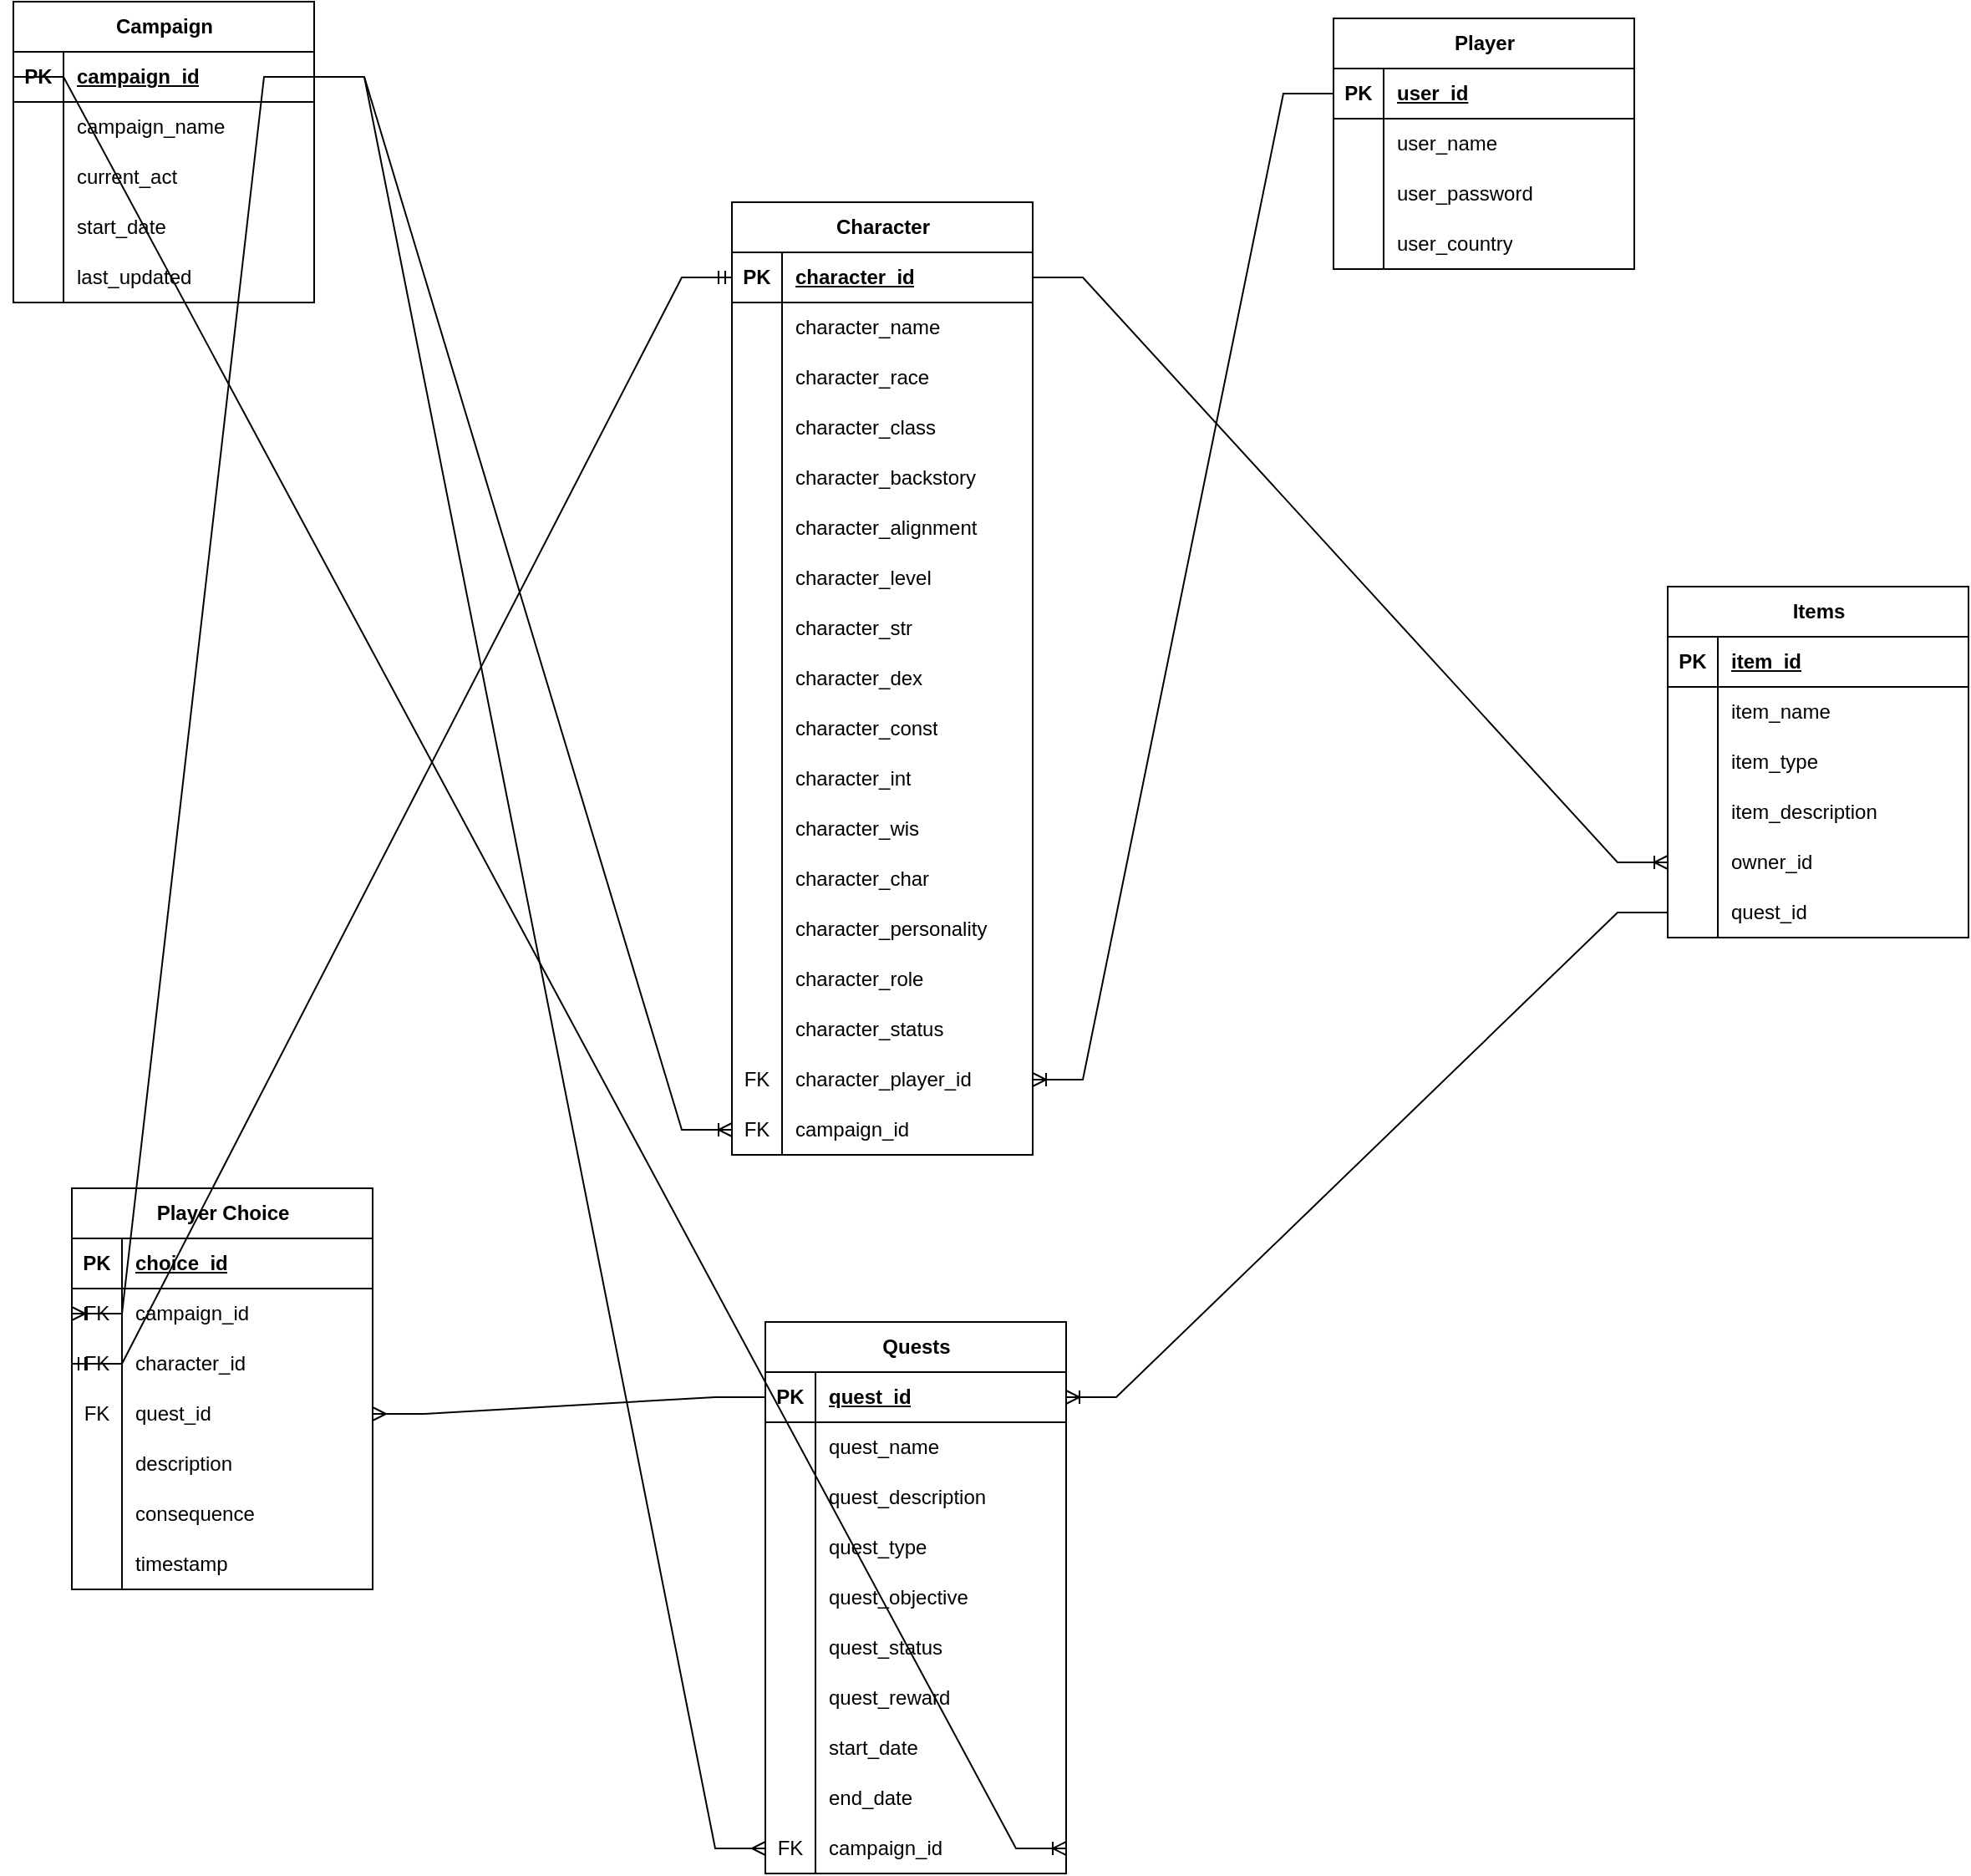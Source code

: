 <mxfile version="25.0.3">
  <diagram id="R2lEEEUBdFMjLlhIrx00" name="Page-1">
    <mxGraphModel dx="2128" dy="1257" grid="1" gridSize="10" guides="1" tooltips="1" connect="1" arrows="1" fold="1" page="1" pageScale="1" pageWidth="850" pageHeight="1100" math="0" shadow="0" extFonts="Permanent Marker^https://fonts.googleapis.com/css?family=Permanent+Marker">
      <root>
        <mxCell id="0" />
        <mxCell id="1" parent="0" />
        <mxCell id="O4gAYJmc4FbKfyHPBQIr-1" value="Campaign" style="shape=table;startSize=30;container=1;collapsible=1;childLayout=tableLayout;fixedRows=1;rowLines=0;fontStyle=1;align=center;resizeLast=1;html=1;" parent="1" vertex="1">
          <mxGeometry x="210" y="140" width="180" height="180" as="geometry" />
        </mxCell>
        <mxCell id="O4gAYJmc4FbKfyHPBQIr-2" value="" style="shape=tableRow;horizontal=0;startSize=0;swimlaneHead=0;swimlaneBody=0;fillColor=none;collapsible=0;dropTarget=0;points=[[0,0.5],[1,0.5]];portConstraint=eastwest;top=0;left=0;right=0;bottom=1;" parent="O4gAYJmc4FbKfyHPBQIr-1" vertex="1">
          <mxGeometry y="30" width="180" height="30" as="geometry" />
        </mxCell>
        <mxCell id="O4gAYJmc4FbKfyHPBQIr-3" value="PK" style="shape=partialRectangle;connectable=0;fillColor=none;top=0;left=0;bottom=0;right=0;fontStyle=1;overflow=hidden;whiteSpace=wrap;html=1;" parent="O4gAYJmc4FbKfyHPBQIr-2" vertex="1">
          <mxGeometry width="30" height="30" as="geometry">
            <mxRectangle width="30" height="30" as="alternateBounds" />
          </mxGeometry>
        </mxCell>
        <mxCell id="O4gAYJmc4FbKfyHPBQIr-4" value="campaign_id" style="shape=partialRectangle;connectable=0;fillColor=none;top=0;left=0;bottom=0;right=0;align=left;spacingLeft=6;fontStyle=5;overflow=hidden;whiteSpace=wrap;html=1;" parent="O4gAYJmc4FbKfyHPBQIr-2" vertex="1">
          <mxGeometry x="30" width="150" height="30" as="geometry">
            <mxRectangle width="150" height="30" as="alternateBounds" />
          </mxGeometry>
        </mxCell>
        <mxCell id="O4gAYJmc4FbKfyHPBQIr-5" value="" style="shape=tableRow;horizontal=0;startSize=0;swimlaneHead=0;swimlaneBody=0;fillColor=none;collapsible=0;dropTarget=0;points=[[0,0.5],[1,0.5]];portConstraint=eastwest;top=0;left=0;right=0;bottom=0;" parent="O4gAYJmc4FbKfyHPBQIr-1" vertex="1">
          <mxGeometry y="60" width="180" height="30" as="geometry" />
        </mxCell>
        <mxCell id="O4gAYJmc4FbKfyHPBQIr-6" value="" style="shape=partialRectangle;connectable=0;fillColor=none;top=0;left=0;bottom=0;right=0;editable=1;overflow=hidden;whiteSpace=wrap;html=1;" parent="O4gAYJmc4FbKfyHPBQIr-5" vertex="1">
          <mxGeometry width="30" height="30" as="geometry">
            <mxRectangle width="30" height="30" as="alternateBounds" />
          </mxGeometry>
        </mxCell>
        <mxCell id="O4gAYJmc4FbKfyHPBQIr-7" value="campaign_name" style="shape=partialRectangle;connectable=0;fillColor=none;top=0;left=0;bottom=0;right=0;align=left;spacingLeft=6;overflow=hidden;whiteSpace=wrap;html=1;" parent="O4gAYJmc4FbKfyHPBQIr-5" vertex="1">
          <mxGeometry x="30" width="150" height="30" as="geometry">
            <mxRectangle width="150" height="30" as="alternateBounds" />
          </mxGeometry>
        </mxCell>
        <mxCell id="O4gAYJmc4FbKfyHPBQIr-8" value="" style="shape=tableRow;horizontal=0;startSize=0;swimlaneHead=0;swimlaneBody=0;fillColor=none;collapsible=0;dropTarget=0;points=[[0,0.5],[1,0.5]];portConstraint=eastwest;top=0;left=0;right=0;bottom=0;" parent="O4gAYJmc4FbKfyHPBQIr-1" vertex="1">
          <mxGeometry y="90" width="180" height="30" as="geometry" />
        </mxCell>
        <mxCell id="O4gAYJmc4FbKfyHPBQIr-9" value="" style="shape=partialRectangle;connectable=0;fillColor=none;top=0;left=0;bottom=0;right=0;editable=1;overflow=hidden;whiteSpace=wrap;html=1;" parent="O4gAYJmc4FbKfyHPBQIr-8" vertex="1">
          <mxGeometry width="30" height="30" as="geometry">
            <mxRectangle width="30" height="30" as="alternateBounds" />
          </mxGeometry>
        </mxCell>
        <mxCell id="O4gAYJmc4FbKfyHPBQIr-10" value="current_act" style="shape=partialRectangle;connectable=0;fillColor=none;top=0;left=0;bottom=0;right=0;align=left;spacingLeft=6;overflow=hidden;whiteSpace=wrap;html=1;" parent="O4gAYJmc4FbKfyHPBQIr-8" vertex="1">
          <mxGeometry x="30" width="150" height="30" as="geometry">
            <mxRectangle width="150" height="30" as="alternateBounds" />
          </mxGeometry>
        </mxCell>
        <mxCell id="O4gAYJmc4FbKfyHPBQIr-11" value="" style="shape=tableRow;horizontal=0;startSize=0;swimlaneHead=0;swimlaneBody=0;fillColor=none;collapsible=0;dropTarget=0;points=[[0,0.5],[1,0.5]];portConstraint=eastwest;top=0;left=0;right=0;bottom=0;" parent="O4gAYJmc4FbKfyHPBQIr-1" vertex="1">
          <mxGeometry y="120" width="180" height="30" as="geometry" />
        </mxCell>
        <mxCell id="O4gAYJmc4FbKfyHPBQIr-12" value="" style="shape=partialRectangle;connectable=0;fillColor=none;top=0;left=0;bottom=0;right=0;editable=1;overflow=hidden;whiteSpace=wrap;html=1;" parent="O4gAYJmc4FbKfyHPBQIr-11" vertex="1">
          <mxGeometry width="30" height="30" as="geometry">
            <mxRectangle width="30" height="30" as="alternateBounds" />
          </mxGeometry>
        </mxCell>
        <mxCell id="O4gAYJmc4FbKfyHPBQIr-13" value="start_date" style="shape=partialRectangle;connectable=0;fillColor=none;top=0;left=0;bottom=0;right=0;align=left;spacingLeft=6;overflow=hidden;whiteSpace=wrap;html=1;" parent="O4gAYJmc4FbKfyHPBQIr-11" vertex="1">
          <mxGeometry x="30" width="150" height="30" as="geometry">
            <mxRectangle width="150" height="30" as="alternateBounds" />
          </mxGeometry>
        </mxCell>
        <mxCell id="O4gAYJmc4FbKfyHPBQIr-14" style="shape=tableRow;horizontal=0;startSize=0;swimlaneHead=0;swimlaneBody=0;fillColor=none;collapsible=0;dropTarget=0;points=[[0,0.5],[1,0.5]];portConstraint=eastwest;top=0;left=0;right=0;bottom=0;" parent="O4gAYJmc4FbKfyHPBQIr-1" vertex="1">
          <mxGeometry y="150" width="180" height="30" as="geometry" />
        </mxCell>
        <mxCell id="O4gAYJmc4FbKfyHPBQIr-15" style="shape=partialRectangle;connectable=0;fillColor=none;top=0;left=0;bottom=0;right=0;editable=1;overflow=hidden;whiteSpace=wrap;html=1;" parent="O4gAYJmc4FbKfyHPBQIr-14" vertex="1">
          <mxGeometry width="30" height="30" as="geometry">
            <mxRectangle width="30" height="30" as="alternateBounds" />
          </mxGeometry>
        </mxCell>
        <mxCell id="O4gAYJmc4FbKfyHPBQIr-16" value="last_updated" style="shape=partialRectangle;connectable=0;fillColor=none;top=0;left=0;bottom=0;right=0;align=left;spacingLeft=6;overflow=hidden;whiteSpace=wrap;html=1;" parent="O4gAYJmc4FbKfyHPBQIr-14" vertex="1">
          <mxGeometry x="30" width="150" height="30" as="geometry">
            <mxRectangle width="150" height="30" as="alternateBounds" />
          </mxGeometry>
        </mxCell>
        <mxCell id="O4gAYJmc4FbKfyHPBQIr-17" value="Quests" style="shape=table;startSize=30;container=1;collapsible=1;childLayout=tableLayout;fixedRows=1;rowLines=0;fontStyle=1;align=center;resizeLast=1;html=1;" parent="1" vertex="1">
          <mxGeometry x="660" y="930" width="180" height="330" as="geometry" />
        </mxCell>
        <mxCell id="O4gAYJmc4FbKfyHPBQIr-18" value="" style="shape=tableRow;horizontal=0;startSize=0;swimlaneHead=0;swimlaneBody=0;fillColor=none;collapsible=0;dropTarget=0;points=[[0,0.5],[1,0.5]];portConstraint=eastwest;top=0;left=0;right=0;bottom=1;" parent="O4gAYJmc4FbKfyHPBQIr-17" vertex="1">
          <mxGeometry y="30" width="180" height="30" as="geometry" />
        </mxCell>
        <mxCell id="O4gAYJmc4FbKfyHPBQIr-19" value="PK" style="shape=partialRectangle;connectable=0;fillColor=none;top=0;left=0;bottom=0;right=0;fontStyle=1;overflow=hidden;whiteSpace=wrap;html=1;" parent="O4gAYJmc4FbKfyHPBQIr-18" vertex="1">
          <mxGeometry width="30" height="30" as="geometry">
            <mxRectangle width="30" height="30" as="alternateBounds" />
          </mxGeometry>
        </mxCell>
        <mxCell id="O4gAYJmc4FbKfyHPBQIr-20" value="quest_id" style="shape=partialRectangle;connectable=0;fillColor=none;top=0;left=0;bottom=0;right=0;align=left;spacingLeft=6;fontStyle=5;overflow=hidden;whiteSpace=wrap;html=1;" parent="O4gAYJmc4FbKfyHPBQIr-18" vertex="1">
          <mxGeometry x="30" width="150" height="30" as="geometry">
            <mxRectangle width="150" height="30" as="alternateBounds" />
          </mxGeometry>
        </mxCell>
        <mxCell id="O4gAYJmc4FbKfyHPBQIr-21" value="" style="shape=tableRow;horizontal=0;startSize=0;swimlaneHead=0;swimlaneBody=0;fillColor=none;collapsible=0;dropTarget=0;points=[[0,0.5],[1,0.5]];portConstraint=eastwest;top=0;left=0;right=0;bottom=0;" parent="O4gAYJmc4FbKfyHPBQIr-17" vertex="1">
          <mxGeometry y="60" width="180" height="30" as="geometry" />
        </mxCell>
        <mxCell id="O4gAYJmc4FbKfyHPBQIr-22" value="" style="shape=partialRectangle;connectable=0;fillColor=none;top=0;left=0;bottom=0;right=0;editable=1;overflow=hidden;whiteSpace=wrap;html=1;" parent="O4gAYJmc4FbKfyHPBQIr-21" vertex="1">
          <mxGeometry width="30" height="30" as="geometry">
            <mxRectangle width="30" height="30" as="alternateBounds" />
          </mxGeometry>
        </mxCell>
        <mxCell id="O4gAYJmc4FbKfyHPBQIr-23" value="quest_name" style="shape=partialRectangle;connectable=0;fillColor=none;top=0;left=0;bottom=0;right=0;align=left;spacingLeft=6;overflow=hidden;whiteSpace=wrap;html=1;" parent="O4gAYJmc4FbKfyHPBQIr-21" vertex="1">
          <mxGeometry x="30" width="150" height="30" as="geometry">
            <mxRectangle width="150" height="30" as="alternateBounds" />
          </mxGeometry>
        </mxCell>
        <mxCell id="O4gAYJmc4FbKfyHPBQIr-24" value="" style="shape=tableRow;horizontal=0;startSize=0;swimlaneHead=0;swimlaneBody=0;fillColor=none;collapsible=0;dropTarget=0;points=[[0,0.5],[1,0.5]];portConstraint=eastwest;top=0;left=0;right=0;bottom=0;" parent="O4gAYJmc4FbKfyHPBQIr-17" vertex="1">
          <mxGeometry y="90" width="180" height="30" as="geometry" />
        </mxCell>
        <mxCell id="O4gAYJmc4FbKfyHPBQIr-25" value="" style="shape=partialRectangle;connectable=0;fillColor=none;top=0;left=0;bottom=0;right=0;editable=1;overflow=hidden;whiteSpace=wrap;html=1;" parent="O4gAYJmc4FbKfyHPBQIr-24" vertex="1">
          <mxGeometry width="30" height="30" as="geometry">
            <mxRectangle width="30" height="30" as="alternateBounds" />
          </mxGeometry>
        </mxCell>
        <mxCell id="O4gAYJmc4FbKfyHPBQIr-26" value="quest_description" style="shape=partialRectangle;connectable=0;fillColor=none;top=0;left=0;bottom=0;right=0;align=left;spacingLeft=6;overflow=hidden;whiteSpace=wrap;html=1;" parent="O4gAYJmc4FbKfyHPBQIr-24" vertex="1">
          <mxGeometry x="30" width="150" height="30" as="geometry">
            <mxRectangle width="150" height="30" as="alternateBounds" />
          </mxGeometry>
        </mxCell>
        <mxCell id="O4gAYJmc4FbKfyHPBQIr-27" value="" style="shape=tableRow;horizontal=0;startSize=0;swimlaneHead=0;swimlaneBody=0;fillColor=none;collapsible=0;dropTarget=0;points=[[0,0.5],[1,0.5]];portConstraint=eastwest;top=0;left=0;right=0;bottom=0;" parent="O4gAYJmc4FbKfyHPBQIr-17" vertex="1">
          <mxGeometry y="120" width="180" height="30" as="geometry" />
        </mxCell>
        <mxCell id="O4gAYJmc4FbKfyHPBQIr-28" value="" style="shape=partialRectangle;connectable=0;fillColor=none;top=0;left=0;bottom=0;right=0;editable=1;overflow=hidden;whiteSpace=wrap;html=1;" parent="O4gAYJmc4FbKfyHPBQIr-27" vertex="1">
          <mxGeometry width="30" height="30" as="geometry">
            <mxRectangle width="30" height="30" as="alternateBounds" />
          </mxGeometry>
        </mxCell>
        <mxCell id="O4gAYJmc4FbKfyHPBQIr-29" value="quest_type" style="shape=partialRectangle;connectable=0;fillColor=none;top=0;left=0;bottom=0;right=0;align=left;spacingLeft=6;overflow=hidden;whiteSpace=wrap;html=1;" parent="O4gAYJmc4FbKfyHPBQIr-27" vertex="1">
          <mxGeometry x="30" width="150" height="30" as="geometry">
            <mxRectangle width="150" height="30" as="alternateBounds" />
          </mxGeometry>
        </mxCell>
        <mxCell id="O4gAYJmc4FbKfyHPBQIr-30" style="shape=tableRow;horizontal=0;startSize=0;swimlaneHead=0;swimlaneBody=0;fillColor=none;collapsible=0;dropTarget=0;points=[[0,0.5],[1,0.5]];portConstraint=eastwest;top=0;left=0;right=0;bottom=0;" parent="O4gAYJmc4FbKfyHPBQIr-17" vertex="1">
          <mxGeometry y="150" width="180" height="30" as="geometry" />
        </mxCell>
        <mxCell id="O4gAYJmc4FbKfyHPBQIr-31" style="shape=partialRectangle;connectable=0;fillColor=none;top=0;left=0;bottom=0;right=0;editable=1;overflow=hidden;whiteSpace=wrap;html=1;" parent="O4gAYJmc4FbKfyHPBQIr-30" vertex="1">
          <mxGeometry width="30" height="30" as="geometry">
            <mxRectangle width="30" height="30" as="alternateBounds" />
          </mxGeometry>
        </mxCell>
        <mxCell id="O4gAYJmc4FbKfyHPBQIr-32" value="quest_objective" style="shape=partialRectangle;connectable=0;fillColor=none;top=0;left=0;bottom=0;right=0;align=left;spacingLeft=6;overflow=hidden;whiteSpace=wrap;html=1;" parent="O4gAYJmc4FbKfyHPBQIr-30" vertex="1">
          <mxGeometry x="30" width="150" height="30" as="geometry">
            <mxRectangle width="150" height="30" as="alternateBounds" />
          </mxGeometry>
        </mxCell>
        <mxCell id="O4gAYJmc4FbKfyHPBQIr-33" style="shape=tableRow;horizontal=0;startSize=0;swimlaneHead=0;swimlaneBody=0;fillColor=none;collapsible=0;dropTarget=0;points=[[0,0.5],[1,0.5]];portConstraint=eastwest;top=0;left=0;right=0;bottom=0;" parent="O4gAYJmc4FbKfyHPBQIr-17" vertex="1">
          <mxGeometry y="180" width="180" height="30" as="geometry" />
        </mxCell>
        <mxCell id="O4gAYJmc4FbKfyHPBQIr-34" style="shape=partialRectangle;connectable=0;fillColor=none;top=0;left=0;bottom=0;right=0;editable=1;overflow=hidden;whiteSpace=wrap;html=1;" parent="O4gAYJmc4FbKfyHPBQIr-33" vertex="1">
          <mxGeometry width="30" height="30" as="geometry">
            <mxRectangle width="30" height="30" as="alternateBounds" />
          </mxGeometry>
        </mxCell>
        <mxCell id="O4gAYJmc4FbKfyHPBQIr-35" value="quest_status" style="shape=partialRectangle;connectable=0;fillColor=none;top=0;left=0;bottom=0;right=0;align=left;spacingLeft=6;overflow=hidden;whiteSpace=wrap;html=1;" parent="O4gAYJmc4FbKfyHPBQIr-33" vertex="1">
          <mxGeometry x="30" width="150" height="30" as="geometry">
            <mxRectangle width="150" height="30" as="alternateBounds" />
          </mxGeometry>
        </mxCell>
        <mxCell id="O4gAYJmc4FbKfyHPBQIr-36" style="shape=tableRow;horizontal=0;startSize=0;swimlaneHead=0;swimlaneBody=0;fillColor=none;collapsible=0;dropTarget=0;points=[[0,0.5],[1,0.5]];portConstraint=eastwest;top=0;left=0;right=0;bottom=0;" parent="O4gAYJmc4FbKfyHPBQIr-17" vertex="1">
          <mxGeometry y="210" width="180" height="30" as="geometry" />
        </mxCell>
        <mxCell id="O4gAYJmc4FbKfyHPBQIr-37" style="shape=partialRectangle;connectable=0;fillColor=none;top=0;left=0;bottom=0;right=0;editable=1;overflow=hidden;whiteSpace=wrap;html=1;" parent="O4gAYJmc4FbKfyHPBQIr-36" vertex="1">
          <mxGeometry width="30" height="30" as="geometry">
            <mxRectangle width="30" height="30" as="alternateBounds" />
          </mxGeometry>
        </mxCell>
        <mxCell id="O4gAYJmc4FbKfyHPBQIr-38" value="quest_reward" style="shape=partialRectangle;connectable=0;fillColor=none;top=0;left=0;bottom=0;right=0;align=left;spacingLeft=6;overflow=hidden;whiteSpace=wrap;html=1;" parent="O4gAYJmc4FbKfyHPBQIr-36" vertex="1">
          <mxGeometry x="30" width="150" height="30" as="geometry">
            <mxRectangle width="150" height="30" as="alternateBounds" />
          </mxGeometry>
        </mxCell>
        <mxCell id="O4gAYJmc4FbKfyHPBQIr-39" style="shape=tableRow;horizontal=0;startSize=0;swimlaneHead=0;swimlaneBody=0;fillColor=none;collapsible=0;dropTarget=0;points=[[0,0.5],[1,0.5]];portConstraint=eastwest;top=0;left=0;right=0;bottom=0;" parent="O4gAYJmc4FbKfyHPBQIr-17" vertex="1">
          <mxGeometry y="240" width="180" height="30" as="geometry" />
        </mxCell>
        <mxCell id="O4gAYJmc4FbKfyHPBQIr-40" style="shape=partialRectangle;connectable=0;fillColor=none;top=0;left=0;bottom=0;right=0;editable=1;overflow=hidden;whiteSpace=wrap;html=1;" parent="O4gAYJmc4FbKfyHPBQIr-39" vertex="1">
          <mxGeometry width="30" height="30" as="geometry">
            <mxRectangle width="30" height="30" as="alternateBounds" />
          </mxGeometry>
        </mxCell>
        <mxCell id="O4gAYJmc4FbKfyHPBQIr-41" value="start_date" style="shape=partialRectangle;connectable=0;fillColor=none;top=0;left=0;bottom=0;right=0;align=left;spacingLeft=6;overflow=hidden;whiteSpace=wrap;html=1;" parent="O4gAYJmc4FbKfyHPBQIr-39" vertex="1">
          <mxGeometry x="30" width="150" height="30" as="geometry">
            <mxRectangle width="150" height="30" as="alternateBounds" />
          </mxGeometry>
        </mxCell>
        <mxCell id="O4gAYJmc4FbKfyHPBQIr-42" style="shape=tableRow;horizontal=0;startSize=0;swimlaneHead=0;swimlaneBody=0;fillColor=none;collapsible=0;dropTarget=0;points=[[0,0.5],[1,0.5]];portConstraint=eastwest;top=0;left=0;right=0;bottom=0;" parent="O4gAYJmc4FbKfyHPBQIr-17" vertex="1">
          <mxGeometry y="270" width="180" height="30" as="geometry" />
        </mxCell>
        <mxCell id="O4gAYJmc4FbKfyHPBQIr-43" style="shape=partialRectangle;connectable=0;fillColor=none;top=0;left=0;bottom=0;right=0;editable=1;overflow=hidden;whiteSpace=wrap;html=1;" parent="O4gAYJmc4FbKfyHPBQIr-42" vertex="1">
          <mxGeometry width="30" height="30" as="geometry">
            <mxRectangle width="30" height="30" as="alternateBounds" />
          </mxGeometry>
        </mxCell>
        <mxCell id="O4gAYJmc4FbKfyHPBQIr-44" value="end_date" style="shape=partialRectangle;connectable=0;fillColor=none;top=0;left=0;bottom=0;right=0;align=left;spacingLeft=6;overflow=hidden;whiteSpace=wrap;html=1;" parent="O4gAYJmc4FbKfyHPBQIr-42" vertex="1">
          <mxGeometry x="30" width="150" height="30" as="geometry">
            <mxRectangle width="150" height="30" as="alternateBounds" />
          </mxGeometry>
        </mxCell>
        <mxCell id="O4gAYJmc4FbKfyHPBQIr-45" style="shape=tableRow;horizontal=0;startSize=0;swimlaneHead=0;swimlaneBody=0;fillColor=none;collapsible=0;dropTarget=0;points=[[0,0.5],[1,0.5]];portConstraint=eastwest;top=0;left=0;right=0;bottom=0;" parent="O4gAYJmc4FbKfyHPBQIr-17" vertex="1">
          <mxGeometry y="300" width="180" height="30" as="geometry" />
        </mxCell>
        <mxCell id="O4gAYJmc4FbKfyHPBQIr-46" value="FK" style="shape=partialRectangle;connectable=0;fillColor=none;top=0;left=0;bottom=0;right=0;editable=1;overflow=hidden;whiteSpace=wrap;html=1;" parent="O4gAYJmc4FbKfyHPBQIr-45" vertex="1">
          <mxGeometry width="30" height="30" as="geometry">
            <mxRectangle width="30" height="30" as="alternateBounds" />
          </mxGeometry>
        </mxCell>
        <mxCell id="O4gAYJmc4FbKfyHPBQIr-47" value="campaign_id" style="shape=partialRectangle;connectable=0;fillColor=none;top=0;left=0;bottom=0;right=0;align=left;spacingLeft=6;overflow=hidden;whiteSpace=wrap;html=1;" parent="O4gAYJmc4FbKfyHPBQIr-45" vertex="1">
          <mxGeometry x="30" width="150" height="30" as="geometry">
            <mxRectangle width="150" height="30" as="alternateBounds" />
          </mxGeometry>
        </mxCell>
        <mxCell id="O4gAYJmc4FbKfyHPBQIr-48" value="Character" style="shape=table;startSize=30;container=1;collapsible=1;childLayout=tableLayout;fixedRows=1;rowLines=0;fontStyle=1;align=center;resizeLast=1;html=1;" parent="1" vertex="1">
          <mxGeometry x="640" y="260" width="180" height="570" as="geometry" />
        </mxCell>
        <mxCell id="O4gAYJmc4FbKfyHPBQIr-49" value="" style="shape=tableRow;horizontal=0;startSize=0;swimlaneHead=0;swimlaneBody=0;fillColor=none;collapsible=0;dropTarget=0;points=[[0,0.5],[1,0.5]];portConstraint=eastwest;top=0;left=0;right=0;bottom=1;" parent="O4gAYJmc4FbKfyHPBQIr-48" vertex="1">
          <mxGeometry y="30" width="180" height="30" as="geometry" />
        </mxCell>
        <mxCell id="O4gAYJmc4FbKfyHPBQIr-50" value="PK" style="shape=partialRectangle;connectable=0;fillColor=none;top=0;left=0;bottom=0;right=0;fontStyle=1;overflow=hidden;whiteSpace=wrap;html=1;" parent="O4gAYJmc4FbKfyHPBQIr-49" vertex="1">
          <mxGeometry width="30" height="30" as="geometry">
            <mxRectangle width="30" height="30" as="alternateBounds" />
          </mxGeometry>
        </mxCell>
        <mxCell id="O4gAYJmc4FbKfyHPBQIr-51" value="character_id" style="shape=partialRectangle;connectable=0;fillColor=none;top=0;left=0;bottom=0;right=0;align=left;spacingLeft=6;fontStyle=5;overflow=hidden;whiteSpace=wrap;html=1;" parent="O4gAYJmc4FbKfyHPBQIr-49" vertex="1">
          <mxGeometry x="30" width="150" height="30" as="geometry">
            <mxRectangle width="150" height="30" as="alternateBounds" />
          </mxGeometry>
        </mxCell>
        <mxCell id="O4gAYJmc4FbKfyHPBQIr-52" value="" style="shape=tableRow;horizontal=0;startSize=0;swimlaneHead=0;swimlaneBody=0;fillColor=none;collapsible=0;dropTarget=0;points=[[0,0.5],[1,0.5]];portConstraint=eastwest;top=0;left=0;right=0;bottom=0;" parent="O4gAYJmc4FbKfyHPBQIr-48" vertex="1">
          <mxGeometry y="60" width="180" height="30" as="geometry" />
        </mxCell>
        <mxCell id="O4gAYJmc4FbKfyHPBQIr-53" value="" style="shape=partialRectangle;connectable=0;fillColor=none;top=0;left=0;bottom=0;right=0;editable=1;overflow=hidden;whiteSpace=wrap;html=1;" parent="O4gAYJmc4FbKfyHPBQIr-52" vertex="1">
          <mxGeometry width="30" height="30" as="geometry">
            <mxRectangle width="30" height="30" as="alternateBounds" />
          </mxGeometry>
        </mxCell>
        <mxCell id="O4gAYJmc4FbKfyHPBQIr-54" value="character_name" style="shape=partialRectangle;connectable=0;fillColor=none;top=0;left=0;bottom=0;right=0;align=left;spacingLeft=6;overflow=hidden;whiteSpace=wrap;html=1;" parent="O4gAYJmc4FbKfyHPBQIr-52" vertex="1">
          <mxGeometry x="30" width="150" height="30" as="geometry">
            <mxRectangle width="150" height="30" as="alternateBounds" />
          </mxGeometry>
        </mxCell>
        <mxCell id="O4gAYJmc4FbKfyHPBQIr-55" value="" style="shape=tableRow;horizontal=0;startSize=0;swimlaneHead=0;swimlaneBody=0;fillColor=none;collapsible=0;dropTarget=0;points=[[0,0.5],[1,0.5]];portConstraint=eastwest;top=0;left=0;right=0;bottom=0;" parent="O4gAYJmc4FbKfyHPBQIr-48" vertex="1">
          <mxGeometry y="90" width="180" height="30" as="geometry" />
        </mxCell>
        <mxCell id="O4gAYJmc4FbKfyHPBQIr-56" value="" style="shape=partialRectangle;connectable=0;fillColor=none;top=0;left=0;bottom=0;right=0;editable=1;overflow=hidden;whiteSpace=wrap;html=1;" parent="O4gAYJmc4FbKfyHPBQIr-55" vertex="1">
          <mxGeometry width="30" height="30" as="geometry">
            <mxRectangle width="30" height="30" as="alternateBounds" />
          </mxGeometry>
        </mxCell>
        <mxCell id="O4gAYJmc4FbKfyHPBQIr-57" value="character_race" style="shape=partialRectangle;connectable=0;fillColor=none;top=0;left=0;bottom=0;right=0;align=left;spacingLeft=6;overflow=hidden;whiteSpace=wrap;html=1;" parent="O4gAYJmc4FbKfyHPBQIr-55" vertex="1">
          <mxGeometry x="30" width="150" height="30" as="geometry">
            <mxRectangle width="150" height="30" as="alternateBounds" />
          </mxGeometry>
        </mxCell>
        <mxCell id="O4gAYJmc4FbKfyHPBQIr-58" value="" style="shape=tableRow;horizontal=0;startSize=0;swimlaneHead=0;swimlaneBody=0;fillColor=none;collapsible=0;dropTarget=0;points=[[0,0.5],[1,0.5]];portConstraint=eastwest;top=0;left=0;right=0;bottom=0;" parent="O4gAYJmc4FbKfyHPBQIr-48" vertex="1">
          <mxGeometry y="120" width="180" height="30" as="geometry" />
        </mxCell>
        <mxCell id="O4gAYJmc4FbKfyHPBQIr-59" value="" style="shape=partialRectangle;connectable=0;fillColor=none;top=0;left=0;bottom=0;right=0;editable=1;overflow=hidden;whiteSpace=wrap;html=1;" parent="O4gAYJmc4FbKfyHPBQIr-58" vertex="1">
          <mxGeometry width="30" height="30" as="geometry">
            <mxRectangle width="30" height="30" as="alternateBounds" />
          </mxGeometry>
        </mxCell>
        <mxCell id="O4gAYJmc4FbKfyHPBQIr-60" value="character_class" style="shape=partialRectangle;connectable=0;fillColor=none;top=0;left=0;bottom=0;right=0;align=left;spacingLeft=6;overflow=hidden;whiteSpace=wrap;html=1;" parent="O4gAYJmc4FbKfyHPBQIr-58" vertex="1">
          <mxGeometry x="30" width="150" height="30" as="geometry">
            <mxRectangle width="150" height="30" as="alternateBounds" />
          </mxGeometry>
        </mxCell>
        <mxCell id="O4gAYJmc4FbKfyHPBQIr-61" style="shape=tableRow;horizontal=0;startSize=0;swimlaneHead=0;swimlaneBody=0;fillColor=none;collapsible=0;dropTarget=0;points=[[0,0.5],[1,0.5]];portConstraint=eastwest;top=0;left=0;right=0;bottom=0;" parent="O4gAYJmc4FbKfyHPBQIr-48" vertex="1">
          <mxGeometry y="150" width="180" height="30" as="geometry" />
        </mxCell>
        <mxCell id="O4gAYJmc4FbKfyHPBQIr-62" style="shape=partialRectangle;connectable=0;fillColor=none;top=0;left=0;bottom=0;right=0;editable=1;overflow=hidden;whiteSpace=wrap;html=1;" parent="O4gAYJmc4FbKfyHPBQIr-61" vertex="1">
          <mxGeometry width="30" height="30" as="geometry">
            <mxRectangle width="30" height="30" as="alternateBounds" />
          </mxGeometry>
        </mxCell>
        <mxCell id="O4gAYJmc4FbKfyHPBQIr-63" value="character_backstory" style="shape=partialRectangle;connectable=0;fillColor=none;top=0;left=0;bottom=0;right=0;align=left;spacingLeft=6;overflow=hidden;whiteSpace=wrap;html=1;" parent="O4gAYJmc4FbKfyHPBQIr-61" vertex="1">
          <mxGeometry x="30" width="150" height="30" as="geometry">
            <mxRectangle width="150" height="30" as="alternateBounds" />
          </mxGeometry>
        </mxCell>
        <mxCell id="O4gAYJmc4FbKfyHPBQIr-64" style="shape=tableRow;horizontal=0;startSize=0;swimlaneHead=0;swimlaneBody=0;fillColor=none;collapsible=0;dropTarget=0;points=[[0,0.5],[1,0.5]];portConstraint=eastwest;top=0;left=0;right=0;bottom=0;" parent="O4gAYJmc4FbKfyHPBQIr-48" vertex="1">
          <mxGeometry y="180" width="180" height="30" as="geometry" />
        </mxCell>
        <mxCell id="O4gAYJmc4FbKfyHPBQIr-65" style="shape=partialRectangle;connectable=0;fillColor=none;top=0;left=0;bottom=0;right=0;editable=1;overflow=hidden;whiteSpace=wrap;html=1;" parent="O4gAYJmc4FbKfyHPBQIr-64" vertex="1">
          <mxGeometry width="30" height="30" as="geometry">
            <mxRectangle width="30" height="30" as="alternateBounds" />
          </mxGeometry>
        </mxCell>
        <mxCell id="O4gAYJmc4FbKfyHPBQIr-66" value="character_alignment" style="shape=partialRectangle;connectable=0;fillColor=none;top=0;left=0;bottom=0;right=0;align=left;spacingLeft=6;overflow=hidden;whiteSpace=wrap;html=1;" parent="O4gAYJmc4FbKfyHPBQIr-64" vertex="1">
          <mxGeometry x="30" width="150" height="30" as="geometry">
            <mxRectangle width="150" height="30" as="alternateBounds" />
          </mxGeometry>
        </mxCell>
        <mxCell id="O4gAYJmc4FbKfyHPBQIr-67" style="shape=tableRow;horizontal=0;startSize=0;swimlaneHead=0;swimlaneBody=0;fillColor=none;collapsible=0;dropTarget=0;points=[[0,0.5],[1,0.5]];portConstraint=eastwest;top=0;left=0;right=0;bottom=0;" parent="O4gAYJmc4FbKfyHPBQIr-48" vertex="1">
          <mxGeometry y="210" width="180" height="30" as="geometry" />
        </mxCell>
        <mxCell id="O4gAYJmc4FbKfyHPBQIr-68" style="shape=partialRectangle;connectable=0;fillColor=none;top=0;left=0;bottom=0;right=0;editable=1;overflow=hidden;whiteSpace=wrap;html=1;" parent="O4gAYJmc4FbKfyHPBQIr-67" vertex="1">
          <mxGeometry width="30" height="30" as="geometry">
            <mxRectangle width="30" height="30" as="alternateBounds" />
          </mxGeometry>
        </mxCell>
        <mxCell id="O4gAYJmc4FbKfyHPBQIr-69" value="character_level" style="shape=partialRectangle;connectable=0;fillColor=none;top=0;left=0;bottom=0;right=0;align=left;spacingLeft=6;overflow=hidden;whiteSpace=wrap;html=1;" parent="O4gAYJmc4FbKfyHPBQIr-67" vertex="1">
          <mxGeometry x="30" width="150" height="30" as="geometry">
            <mxRectangle width="150" height="30" as="alternateBounds" />
          </mxGeometry>
        </mxCell>
        <mxCell id="O4gAYJmc4FbKfyHPBQIr-70" style="shape=tableRow;horizontal=0;startSize=0;swimlaneHead=0;swimlaneBody=0;fillColor=none;collapsible=0;dropTarget=0;points=[[0,0.5],[1,0.5]];portConstraint=eastwest;top=0;left=0;right=0;bottom=0;" parent="O4gAYJmc4FbKfyHPBQIr-48" vertex="1">
          <mxGeometry y="240" width="180" height="30" as="geometry" />
        </mxCell>
        <mxCell id="O4gAYJmc4FbKfyHPBQIr-71" style="shape=partialRectangle;connectable=0;fillColor=none;top=0;left=0;bottom=0;right=0;editable=1;overflow=hidden;whiteSpace=wrap;html=1;" parent="O4gAYJmc4FbKfyHPBQIr-70" vertex="1">
          <mxGeometry width="30" height="30" as="geometry">
            <mxRectangle width="30" height="30" as="alternateBounds" />
          </mxGeometry>
        </mxCell>
        <mxCell id="O4gAYJmc4FbKfyHPBQIr-72" value="character_str" style="shape=partialRectangle;connectable=0;fillColor=none;top=0;left=0;bottom=0;right=0;align=left;spacingLeft=6;overflow=hidden;whiteSpace=wrap;html=1;" parent="O4gAYJmc4FbKfyHPBQIr-70" vertex="1">
          <mxGeometry x="30" width="150" height="30" as="geometry">
            <mxRectangle width="150" height="30" as="alternateBounds" />
          </mxGeometry>
        </mxCell>
        <mxCell id="3-1UH9GMnWlcAvUX1UC1-13" style="shape=tableRow;horizontal=0;startSize=0;swimlaneHead=0;swimlaneBody=0;fillColor=none;collapsible=0;dropTarget=0;points=[[0,0.5],[1,0.5]];portConstraint=eastwest;top=0;left=0;right=0;bottom=0;" vertex="1" parent="O4gAYJmc4FbKfyHPBQIr-48">
          <mxGeometry y="270" width="180" height="30" as="geometry" />
        </mxCell>
        <mxCell id="3-1UH9GMnWlcAvUX1UC1-14" style="shape=partialRectangle;connectable=0;fillColor=none;top=0;left=0;bottom=0;right=0;editable=1;overflow=hidden;whiteSpace=wrap;html=1;" vertex="1" parent="3-1UH9GMnWlcAvUX1UC1-13">
          <mxGeometry width="30" height="30" as="geometry">
            <mxRectangle width="30" height="30" as="alternateBounds" />
          </mxGeometry>
        </mxCell>
        <mxCell id="3-1UH9GMnWlcAvUX1UC1-15" value="character_dex" style="shape=partialRectangle;connectable=0;fillColor=none;top=0;left=0;bottom=0;right=0;align=left;spacingLeft=6;overflow=hidden;whiteSpace=wrap;html=1;" vertex="1" parent="3-1UH9GMnWlcAvUX1UC1-13">
          <mxGeometry x="30" width="150" height="30" as="geometry">
            <mxRectangle width="150" height="30" as="alternateBounds" />
          </mxGeometry>
        </mxCell>
        <mxCell id="3-1UH9GMnWlcAvUX1UC1-10" style="shape=tableRow;horizontal=0;startSize=0;swimlaneHead=0;swimlaneBody=0;fillColor=none;collapsible=0;dropTarget=0;points=[[0,0.5],[1,0.5]];portConstraint=eastwest;top=0;left=0;right=0;bottom=0;" vertex="1" parent="O4gAYJmc4FbKfyHPBQIr-48">
          <mxGeometry y="300" width="180" height="30" as="geometry" />
        </mxCell>
        <mxCell id="3-1UH9GMnWlcAvUX1UC1-11" style="shape=partialRectangle;connectable=0;fillColor=none;top=0;left=0;bottom=0;right=0;editable=1;overflow=hidden;whiteSpace=wrap;html=1;" vertex="1" parent="3-1UH9GMnWlcAvUX1UC1-10">
          <mxGeometry width="30" height="30" as="geometry">
            <mxRectangle width="30" height="30" as="alternateBounds" />
          </mxGeometry>
        </mxCell>
        <mxCell id="3-1UH9GMnWlcAvUX1UC1-12" value="character_const" style="shape=partialRectangle;connectable=0;fillColor=none;top=0;left=0;bottom=0;right=0;align=left;spacingLeft=6;overflow=hidden;whiteSpace=wrap;html=1;" vertex="1" parent="3-1UH9GMnWlcAvUX1UC1-10">
          <mxGeometry x="30" width="150" height="30" as="geometry">
            <mxRectangle width="150" height="30" as="alternateBounds" />
          </mxGeometry>
        </mxCell>
        <mxCell id="3-1UH9GMnWlcAvUX1UC1-7" style="shape=tableRow;horizontal=0;startSize=0;swimlaneHead=0;swimlaneBody=0;fillColor=none;collapsible=0;dropTarget=0;points=[[0,0.5],[1,0.5]];portConstraint=eastwest;top=0;left=0;right=0;bottom=0;" vertex="1" parent="O4gAYJmc4FbKfyHPBQIr-48">
          <mxGeometry y="330" width="180" height="30" as="geometry" />
        </mxCell>
        <mxCell id="3-1UH9GMnWlcAvUX1UC1-8" style="shape=partialRectangle;connectable=0;fillColor=none;top=0;left=0;bottom=0;right=0;editable=1;overflow=hidden;whiteSpace=wrap;html=1;" vertex="1" parent="3-1UH9GMnWlcAvUX1UC1-7">
          <mxGeometry width="30" height="30" as="geometry">
            <mxRectangle width="30" height="30" as="alternateBounds" />
          </mxGeometry>
        </mxCell>
        <mxCell id="3-1UH9GMnWlcAvUX1UC1-9" value="character_int" style="shape=partialRectangle;connectable=0;fillColor=none;top=0;left=0;bottom=0;right=0;align=left;spacingLeft=6;overflow=hidden;whiteSpace=wrap;html=1;" vertex="1" parent="3-1UH9GMnWlcAvUX1UC1-7">
          <mxGeometry x="30" width="150" height="30" as="geometry">
            <mxRectangle width="150" height="30" as="alternateBounds" />
          </mxGeometry>
        </mxCell>
        <mxCell id="3-1UH9GMnWlcAvUX1UC1-4" style="shape=tableRow;horizontal=0;startSize=0;swimlaneHead=0;swimlaneBody=0;fillColor=none;collapsible=0;dropTarget=0;points=[[0,0.5],[1,0.5]];portConstraint=eastwest;top=0;left=0;right=0;bottom=0;" vertex="1" parent="O4gAYJmc4FbKfyHPBQIr-48">
          <mxGeometry y="360" width="180" height="30" as="geometry" />
        </mxCell>
        <mxCell id="3-1UH9GMnWlcAvUX1UC1-5" style="shape=partialRectangle;connectable=0;fillColor=none;top=0;left=0;bottom=0;right=0;editable=1;overflow=hidden;whiteSpace=wrap;html=1;" vertex="1" parent="3-1UH9GMnWlcAvUX1UC1-4">
          <mxGeometry width="30" height="30" as="geometry">
            <mxRectangle width="30" height="30" as="alternateBounds" />
          </mxGeometry>
        </mxCell>
        <mxCell id="3-1UH9GMnWlcAvUX1UC1-6" value="character_wis" style="shape=partialRectangle;connectable=0;fillColor=none;top=0;left=0;bottom=0;right=0;align=left;spacingLeft=6;overflow=hidden;whiteSpace=wrap;html=1;" vertex="1" parent="3-1UH9GMnWlcAvUX1UC1-4">
          <mxGeometry x="30" width="150" height="30" as="geometry">
            <mxRectangle width="150" height="30" as="alternateBounds" />
          </mxGeometry>
        </mxCell>
        <mxCell id="3-1UH9GMnWlcAvUX1UC1-1" style="shape=tableRow;horizontal=0;startSize=0;swimlaneHead=0;swimlaneBody=0;fillColor=none;collapsible=0;dropTarget=0;points=[[0,0.5],[1,0.5]];portConstraint=eastwest;top=0;left=0;right=0;bottom=0;" vertex="1" parent="O4gAYJmc4FbKfyHPBQIr-48">
          <mxGeometry y="390" width="180" height="30" as="geometry" />
        </mxCell>
        <mxCell id="3-1UH9GMnWlcAvUX1UC1-2" style="shape=partialRectangle;connectable=0;fillColor=none;top=0;left=0;bottom=0;right=0;editable=1;overflow=hidden;whiteSpace=wrap;html=1;" vertex="1" parent="3-1UH9GMnWlcAvUX1UC1-1">
          <mxGeometry width="30" height="30" as="geometry">
            <mxRectangle width="30" height="30" as="alternateBounds" />
          </mxGeometry>
        </mxCell>
        <mxCell id="3-1UH9GMnWlcAvUX1UC1-3" value="character_char" style="shape=partialRectangle;connectable=0;fillColor=none;top=0;left=0;bottom=0;right=0;align=left;spacingLeft=6;overflow=hidden;whiteSpace=wrap;html=1;" vertex="1" parent="3-1UH9GMnWlcAvUX1UC1-1">
          <mxGeometry x="30" width="150" height="30" as="geometry">
            <mxRectangle width="150" height="30" as="alternateBounds" />
          </mxGeometry>
        </mxCell>
        <mxCell id="O4gAYJmc4FbKfyHPBQIr-73" style="shape=tableRow;horizontal=0;startSize=0;swimlaneHead=0;swimlaneBody=0;fillColor=none;collapsible=0;dropTarget=0;points=[[0,0.5],[1,0.5]];portConstraint=eastwest;top=0;left=0;right=0;bottom=0;" parent="O4gAYJmc4FbKfyHPBQIr-48" vertex="1">
          <mxGeometry y="420" width="180" height="30" as="geometry" />
        </mxCell>
        <mxCell id="O4gAYJmc4FbKfyHPBQIr-74" style="shape=partialRectangle;connectable=0;fillColor=none;top=0;left=0;bottom=0;right=0;editable=1;overflow=hidden;whiteSpace=wrap;html=1;" parent="O4gAYJmc4FbKfyHPBQIr-73" vertex="1">
          <mxGeometry width="30" height="30" as="geometry">
            <mxRectangle width="30" height="30" as="alternateBounds" />
          </mxGeometry>
        </mxCell>
        <mxCell id="O4gAYJmc4FbKfyHPBQIr-75" value="character_personality" style="shape=partialRectangle;connectable=0;fillColor=none;top=0;left=0;bottom=0;right=0;align=left;spacingLeft=6;overflow=hidden;whiteSpace=wrap;html=1;" parent="O4gAYJmc4FbKfyHPBQIr-73" vertex="1">
          <mxGeometry x="30" width="150" height="30" as="geometry">
            <mxRectangle width="150" height="30" as="alternateBounds" />
          </mxGeometry>
        </mxCell>
        <mxCell id="O4gAYJmc4FbKfyHPBQIr-76" style="shape=tableRow;horizontal=0;startSize=0;swimlaneHead=0;swimlaneBody=0;fillColor=none;collapsible=0;dropTarget=0;points=[[0,0.5],[1,0.5]];portConstraint=eastwest;top=0;left=0;right=0;bottom=0;" parent="O4gAYJmc4FbKfyHPBQIr-48" vertex="1">
          <mxGeometry y="450" width="180" height="30" as="geometry" />
        </mxCell>
        <mxCell id="O4gAYJmc4FbKfyHPBQIr-77" style="shape=partialRectangle;connectable=0;fillColor=none;top=0;left=0;bottom=0;right=0;editable=1;overflow=hidden;whiteSpace=wrap;html=1;" parent="O4gAYJmc4FbKfyHPBQIr-76" vertex="1">
          <mxGeometry width="30" height="30" as="geometry">
            <mxRectangle width="30" height="30" as="alternateBounds" />
          </mxGeometry>
        </mxCell>
        <mxCell id="O4gAYJmc4FbKfyHPBQIr-78" value="character_role" style="shape=partialRectangle;connectable=0;fillColor=none;top=0;left=0;bottom=0;right=0;align=left;spacingLeft=6;overflow=hidden;whiteSpace=wrap;html=1;" parent="O4gAYJmc4FbKfyHPBQIr-76" vertex="1">
          <mxGeometry x="30" width="150" height="30" as="geometry">
            <mxRectangle width="150" height="30" as="alternateBounds" />
          </mxGeometry>
        </mxCell>
        <mxCell id="O4gAYJmc4FbKfyHPBQIr-79" style="shape=tableRow;horizontal=0;startSize=0;swimlaneHead=0;swimlaneBody=0;fillColor=none;collapsible=0;dropTarget=0;points=[[0,0.5],[1,0.5]];portConstraint=eastwest;top=0;left=0;right=0;bottom=0;" parent="O4gAYJmc4FbKfyHPBQIr-48" vertex="1">
          <mxGeometry y="480" width="180" height="30" as="geometry" />
        </mxCell>
        <mxCell id="O4gAYJmc4FbKfyHPBQIr-80" style="shape=partialRectangle;connectable=0;fillColor=none;top=0;left=0;bottom=0;right=0;editable=1;overflow=hidden;whiteSpace=wrap;html=1;" parent="O4gAYJmc4FbKfyHPBQIr-79" vertex="1">
          <mxGeometry width="30" height="30" as="geometry">
            <mxRectangle width="30" height="30" as="alternateBounds" />
          </mxGeometry>
        </mxCell>
        <mxCell id="O4gAYJmc4FbKfyHPBQIr-81" value="character_status" style="shape=partialRectangle;connectable=0;fillColor=none;top=0;left=0;bottom=0;right=0;align=left;spacingLeft=6;overflow=hidden;whiteSpace=wrap;html=1;" parent="O4gAYJmc4FbKfyHPBQIr-79" vertex="1">
          <mxGeometry x="30" width="150" height="30" as="geometry">
            <mxRectangle width="150" height="30" as="alternateBounds" />
          </mxGeometry>
        </mxCell>
        <mxCell id="O4gAYJmc4FbKfyHPBQIr-82" style="shape=tableRow;horizontal=0;startSize=0;swimlaneHead=0;swimlaneBody=0;fillColor=none;collapsible=0;dropTarget=0;points=[[0,0.5],[1,0.5]];portConstraint=eastwest;top=0;left=0;right=0;bottom=0;" parent="O4gAYJmc4FbKfyHPBQIr-48" vertex="1">
          <mxGeometry y="510" width="180" height="30" as="geometry" />
        </mxCell>
        <mxCell id="O4gAYJmc4FbKfyHPBQIr-83" value="FK" style="shape=partialRectangle;connectable=0;fillColor=none;top=0;left=0;bottom=0;right=0;editable=1;overflow=hidden;whiteSpace=wrap;html=1;" parent="O4gAYJmc4FbKfyHPBQIr-82" vertex="1">
          <mxGeometry width="30" height="30" as="geometry">
            <mxRectangle width="30" height="30" as="alternateBounds" />
          </mxGeometry>
        </mxCell>
        <mxCell id="O4gAYJmc4FbKfyHPBQIr-84" value="character_player_id" style="shape=partialRectangle;connectable=0;fillColor=none;top=0;left=0;bottom=0;right=0;align=left;spacingLeft=6;overflow=hidden;whiteSpace=wrap;html=1;" parent="O4gAYJmc4FbKfyHPBQIr-82" vertex="1">
          <mxGeometry x="30" width="150" height="30" as="geometry">
            <mxRectangle width="150" height="30" as="alternateBounds" />
          </mxGeometry>
        </mxCell>
        <mxCell id="O4gAYJmc4FbKfyHPBQIr-87" style="shape=tableRow;horizontal=0;startSize=0;swimlaneHead=0;swimlaneBody=0;fillColor=none;collapsible=0;dropTarget=0;points=[[0,0.5],[1,0.5]];portConstraint=eastwest;top=0;left=0;right=0;bottom=0;" parent="O4gAYJmc4FbKfyHPBQIr-48" vertex="1">
          <mxGeometry y="540" width="180" height="30" as="geometry" />
        </mxCell>
        <mxCell id="O4gAYJmc4FbKfyHPBQIr-88" value="FK" style="shape=partialRectangle;connectable=0;fillColor=none;top=0;left=0;bottom=0;right=0;editable=1;overflow=hidden;whiteSpace=wrap;html=1;" parent="O4gAYJmc4FbKfyHPBQIr-87" vertex="1">
          <mxGeometry width="30" height="30" as="geometry">
            <mxRectangle width="30" height="30" as="alternateBounds" />
          </mxGeometry>
        </mxCell>
        <mxCell id="O4gAYJmc4FbKfyHPBQIr-89" value="campaign_id" style="shape=partialRectangle;connectable=0;fillColor=none;top=0;left=0;bottom=0;right=0;align=left;spacingLeft=6;overflow=hidden;whiteSpace=wrap;html=1;" parent="O4gAYJmc4FbKfyHPBQIr-87" vertex="1">
          <mxGeometry x="30" width="150" height="30" as="geometry">
            <mxRectangle width="150" height="30" as="alternateBounds" />
          </mxGeometry>
        </mxCell>
        <mxCell id="O4gAYJmc4FbKfyHPBQIr-85" value="" style="edgeStyle=entityRelationEdgeStyle;fontSize=12;html=1;endArrow=ERoneToMany;rounded=0;entryX=1;entryY=0.5;entryDx=0;entryDy=0;exitX=0;exitY=0.5;exitDx=0;exitDy=0;" parent="1" source="O4gAYJmc4FbKfyHPBQIr-2" target="O4gAYJmc4FbKfyHPBQIr-45" edge="1">
          <mxGeometry width="100" height="100" relative="1" as="geometry">
            <mxPoint x="370" y="680" as="sourcePoint" />
            <mxPoint x="470" y="750" as="targetPoint" />
          </mxGeometry>
        </mxCell>
        <mxCell id="O4gAYJmc4FbKfyHPBQIr-90" value="" style="edgeStyle=entityRelationEdgeStyle;fontSize=12;html=1;endArrow=ERoneToMany;rounded=0;exitX=1;exitY=0.5;exitDx=0;exitDy=0;entryX=0;entryY=0.5;entryDx=0;entryDy=0;" parent="1" source="O4gAYJmc4FbKfyHPBQIr-2" target="O4gAYJmc4FbKfyHPBQIr-87" edge="1">
          <mxGeometry width="100" height="100" relative="1" as="geometry">
            <mxPoint x="570" y="370" as="sourcePoint" />
            <mxPoint x="670" y="270" as="targetPoint" />
          </mxGeometry>
        </mxCell>
        <mxCell id="O4gAYJmc4FbKfyHPBQIr-91" value="Player" style="shape=table;startSize=30;container=1;collapsible=1;childLayout=tableLayout;fixedRows=1;rowLines=0;fontStyle=1;align=center;resizeLast=1;html=1;" parent="1" vertex="1">
          <mxGeometry x="1000" y="150" width="180" height="150" as="geometry" />
        </mxCell>
        <mxCell id="O4gAYJmc4FbKfyHPBQIr-92" value="" style="shape=tableRow;horizontal=0;startSize=0;swimlaneHead=0;swimlaneBody=0;fillColor=none;collapsible=0;dropTarget=0;points=[[0,0.5],[1,0.5]];portConstraint=eastwest;top=0;left=0;right=0;bottom=1;" parent="O4gAYJmc4FbKfyHPBQIr-91" vertex="1">
          <mxGeometry y="30" width="180" height="30" as="geometry" />
        </mxCell>
        <mxCell id="O4gAYJmc4FbKfyHPBQIr-93" value="PK" style="shape=partialRectangle;connectable=0;fillColor=none;top=0;left=0;bottom=0;right=0;fontStyle=1;overflow=hidden;whiteSpace=wrap;html=1;" parent="O4gAYJmc4FbKfyHPBQIr-92" vertex="1">
          <mxGeometry width="30" height="30" as="geometry">
            <mxRectangle width="30" height="30" as="alternateBounds" />
          </mxGeometry>
        </mxCell>
        <mxCell id="O4gAYJmc4FbKfyHPBQIr-94" value="user_id" style="shape=partialRectangle;connectable=0;fillColor=none;top=0;left=0;bottom=0;right=0;align=left;spacingLeft=6;fontStyle=5;overflow=hidden;whiteSpace=wrap;html=1;" parent="O4gAYJmc4FbKfyHPBQIr-92" vertex="1">
          <mxGeometry x="30" width="150" height="30" as="geometry">
            <mxRectangle width="150" height="30" as="alternateBounds" />
          </mxGeometry>
        </mxCell>
        <mxCell id="O4gAYJmc4FbKfyHPBQIr-95" value="" style="shape=tableRow;horizontal=0;startSize=0;swimlaneHead=0;swimlaneBody=0;fillColor=none;collapsible=0;dropTarget=0;points=[[0,0.5],[1,0.5]];portConstraint=eastwest;top=0;left=0;right=0;bottom=0;" parent="O4gAYJmc4FbKfyHPBQIr-91" vertex="1">
          <mxGeometry y="60" width="180" height="30" as="geometry" />
        </mxCell>
        <mxCell id="O4gAYJmc4FbKfyHPBQIr-96" value="" style="shape=partialRectangle;connectable=0;fillColor=none;top=0;left=0;bottom=0;right=0;editable=1;overflow=hidden;whiteSpace=wrap;html=1;" parent="O4gAYJmc4FbKfyHPBQIr-95" vertex="1">
          <mxGeometry width="30" height="30" as="geometry">
            <mxRectangle width="30" height="30" as="alternateBounds" />
          </mxGeometry>
        </mxCell>
        <mxCell id="O4gAYJmc4FbKfyHPBQIr-97" value="user_name" style="shape=partialRectangle;connectable=0;fillColor=none;top=0;left=0;bottom=0;right=0;align=left;spacingLeft=6;overflow=hidden;whiteSpace=wrap;html=1;" parent="O4gAYJmc4FbKfyHPBQIr-95" vertex="1">
          <mxGeometry x="30" width="150" height="30" as="geometry">
            <mxRectangle width="150" height="30" as="alternateBounds" />
          </mxGeometry>
        </mxCell>
        <mxCell id="O4gAYJmc4FbKfyHPBQIr-98" value="" style="shape=tableRow;horizontal=0;startSize=0;swimlaneHead=0;swimlaneBody=0;fillColor=none;collapsible=0;dropTarget=0;points=[[0,0.5],[1,0.5]];portConstraint=eastwest;top=0;left=0;right=0;bottom=0;" parent="O4gAYJmc4FbKfyHPBQIr-91" vertex="1">
          <mxGeometry y="90" width="180" height="30" as="geometry" />
        </mxCell>
        <mxCell id="O4gAYJmc4FbKfyHPBQIr-99" value="" style="shape=partialRectangle;connectable=0;fillColor=none;top=0;left=0;bottom=0;right=0;editable=1;overflow=hidden;whiteSpace=wrap;html=1;" parent="O4gAYJmc4FbKfyHPBQIr-98" vertex="1">
          <mxGeometry width="30" height="30" as="geometry">
            <mxRectangle width="30" height="30" as="alternateBounds" />
          </mxGeometry>
        </mxCell>
        <mxCell id="O4gAYJmc4FbKfyHPBQIr-100" value="user_password" style="shape=partialRectangle;connectable=0;fillColor=none;top=0;left=0;bottom=0;right=0;align=left;spacingLeft=6;overflow=hidden;whiteSpace=wrap;html=1;" parent="O4gAYJmc4FbKfyHPBQIr-98" vertex="1">
          <mxGeometry x="30" width="150" height="30" as="geometry">
            <mxRectangle width="150" height="30" as="alternateBounds" />
          </mxGeometry>
        </mxCell>
        <mxCell id="UkoWwpYsf4nvAL16Vuq6-1" style="shape=tableRow;horizontal=0;startSize=0;swimlaneHead=0;swimlaneBody=0;fillColor=none;collapsible=0;dropTarget=0;points=[[0,0.5],[1,0.5]];portConstraint=eastwest;top=0;left=0;right=0;bottom=0;" parent="O4gAYJmc4FbKfyHPBQIr-91" vertex="1">
          <mxGeometry y="120" width="180" height="30" as="geometry" />
        </mxCell>
        <mxCell id="UkoWwpYsf4nvAL16Vuq6-2" style="shape=partialRectangle;connectable=0;fillColor=none;top=0;left=0;bottom=0;right=0;editable=1;overflow=hidden;whiteSpace=wrap;html=1;" parent="UkoWwpYsf4nvAL16Vuq6-1" vertex="1">
          <mxGeometry width="30" height="30" as="geometry">
            <mxRectangle width="30" height="30" as="alternateBounds" />
          </mxGeometry>
        </mxCell>
        <mxCell id="UkoWwpYsf4nvAL16Vuq6-3" value="user_country" style="shape=partialRectangle;connectable=0;fillColor=none;top=0;left=0;bottom=0;right=0;align=left;spacingLeft=6;overflow=hidden;whiteSpace=wrap;html=1;" parent="UkoWwpYsf4nvAL16Vuq6-1" vertex="1">
          <mxGeometry x="30" width="150" height="30" as="geometry">
            <mxRectangle width="150" height="30" as="alternateBounds" />
          </mxGeometry>
        </mxCell>
        <mxCell id="O4gAYJmc4FbKfyHPBQIr-104" value="" style="edgeStyle=entityRelationEdgeStyle;fontSize=12;html=1;endArrow=ERoneToMany;rounded=0;exitX=0;exitY=0.5;exitDx=0;exitDy=0;entryX=1;entryY=0.5;entryDx=0;entryDy=0;" parent="1" source="O4gAYJmc4FbKfyHPBQIr-92" target="O4gAYJmc4FbKfyHPBQIr-82" edge="1">
          <mxGeometry width="100" height="100" relative="1" as="geometry">
            <mxPoint x="930" y="815" as="sourcePoint" />
            <mxPoint x="1080" y="450" as="targetPoint" />
          </mxGeometry>
        </mxCell>
        <mxCell id="O4gAYJmc4FbKfyHPBQIr-105" value="Items" style="shape=table;startSize=30;container=1;collapsible=1;childLayout=tableLayout;fixedRows=1;rowLines=0;fontStyle=1;align=center;resizeLast=1;html=1;" parent="1" vertex="1">
          <mxGeometry x="1200" y="490" width="180" height="210" as="geometry" />
        </mxCell>
        <mxCell id="O4gAYJmc4FbKfyHPBQIr-106" value="" style="shape=tableRow;horizontal=0;startSize=0;swimlaneHead=0;swimlaneBody=0;fillColor=none;collapsible=0;dropTarget=0;points=[[0,0.5],[1,0.5]];portConstraint=eastwest;top=0;left=0;right=0;bottom=1;" parent="O4gAYJmc4FbKfyHPBQIr-105" vertex="1">
          <mxGeometry y="30" width="180" height="30" as="geometry" />
        </mxCell>
        <mxCell id="O4gAYJmc4FbKfyHPBQIr-107" value="PK" style="shape=partialRectangle;connectable=0;fillColor=none;top=0;left=0;bottom=0;right=0;fontStyle=1;overflow=hidden;whiteSpace=wrap;html=1;" parent="O4gAYJmc4FbKfyHPBQIr-106" vertex="1">
          <mxGeometry width="30" height="30" as="geometry">
            <mxRectangle width="30" height="30" as="alternateBounds" />
          </mxGeometry>
        </mxCell>
        <mxCell id="O4gAYJmc4FbKfyHPBQIr-108" value="item_id" style="shape=partialRectangle;connectable=0;fillColor=none;top=0;left=0;bottom=0;right=0;align=left;spacingLeft=6;fontStyle=5;overflow=hidden;whiteSpace=wrap;html=1;" parent="O4gAYJmc4FbKfyHPBQIr-106" vertex="1">
          <mxGeometry x="30" width="150" height="30" as="geometry">
            <mxRectangle width="150" height="30" as="alternateBounds" />
          </mxGeometry>
        </mxCell>
        <mxCell id="O4gAYJmc4FbKfyHPBQIr-109" value="" style="shape=tableRow;horizontal=0;startSize=0;swimlaneHead=0;swimlaneBody=0;fillColor=none;collapsible=0;dropTarget=0;points=[[0,0.5],[1,0.5]];portConstraint=eastwest;top=0;left=0;right=0;bottom=0;" parent="O4gAYJmc4FbKfyHPBQIr-105" vertex="1">
          <mxGeometry y="60" width="180" height="30" as="geometry" />
        </mxCell>
        <mxCell id="O4gAYJmc4FbKfyHPBQIr-110" value="" style="shape=partialRectangle;connectable=0;fillColor=none;top=0;left=0;bottom=0;right=0;editable=1;overflow=hidden;whiteSpace=wrap;html=1;" parent="O4gAYJmc4FbKfyHPBQIr-109" vertex="1">
          <mxGeometry width="30" height="30" as="geometry">
            <mxRectangle width="30" height="30" as="alternateBounds" />
          </mxGeometry>
        </mxCell>
        <mxCell id="O4gAYJmc4FbKfyHPBQIr-111" value="item_name" style="shape=partialRectangle;connectable=0;fillColor=none;top=0;left=0;bottom=0;right=0;align=left;spacingLeft=6;overflow=hidden;whiteSpace=wrap;html=1;" parent="O4gAYJmc4FbKfyHPBQIr-109" vertex="1">
          <mxGeometry x="30" width="150" height="30" as="geometry">
            <mxRectangle width="150" height="30" as="alternateBounds" />
          </mxGeometry>
        </mxCell>
        <mxCell id="O4gAYJmc4FbKfyHPBQIr-112" value="" style="shape=tableRow;horizontal=0;startSize=0;swimlaneHead=0;swimlaneBody=0;fillColor=none;collapsible=0;dropTarget=0;points=[[0,0.5],[1,0.5]];portConstraint=eastwest;top=0;left=0;right=0;bottom=0;" parent="O4gAYJmc4FbKfyHPBQIr-105" vertex="1">
          <mxGeometry y="90" width="180" height="30" as="geometry" />
        </mxCell>
        <mxCell id="O4gAYJmc4FbKfyHPBQIr-113" value="" style="shape=partialRectangle;connectable=0;fillColor=none;top=0;left=0;bottom=0;right=0;editable=1;overflow=hidden;whiteSpace=wrap;html=1;" parent="O4gAYJmc4FbKfyHPBQIr-112" vertex="1">
          <mxGeometry width="30" height="30" as="geometry">
            <mxRectangle width="30" height="30" as="alternateBounds" />
          </mxGeometry>
        </mxCell>
        <mxCell id="O4gAYJmc4FbKfyHPBQIr-114" value="item_type" style="shape=partialRectangle;connectable=0;fillColor=none;top=0;left=0;bottom=0;right=0;align=left;spacingLeft=6;overflow=hidden;whiteSpace=wrap;html=1;" parent="O4gAYJmc4FbKfyHPBQIr-112" vertex="1">
          <mxGeometry x="30" width="150" height="30" as="geometry">
            <mxRectangle width="150" height="30" as="alternateBounds" />
          </mxGeometry>
        </mxCell>
        <mxCell id="O4gAYJmc4FbKfyHPBQIr-115" value="" style="shape=tableRow;horizontal=0;startSize=0;swimlaneHead=0;swimlaneBody=0;fillColor=none;collapsible=0;dropTarget=0;points=[[0,0.5],[1,0.5]];portConstraint=eastwest;top=0;left=0;right=0;bottom=0;" parent="O4gAYJmc4FbKfyHPBQIr-105" vertex="1">
          <mxGeometry y="120" width="180" height="30" as="geometry" />
        </mxCell>
        <mxCell id="O4gAYJmc4FbKfyHPBQIr-116" value="" style="shape=partialRectangle;connectable=0;fillColor=none;top=0;left=0;bottom=0;right=0;editable=1;overflow=hidden;whiteSpace=wrap;html=1;" parent="O4gAYJmc4FbKfyHPBQIr-115" vertex="1">
          <mxGeometry width="30" height="30" as="geometry">
            <mxRectangle width="30" height="30" as="alternateBounds" />
          </mxGeometry>
        </mxCell>
        <mxCell id="O4gAYJmc4FbKfyHPBQIr-117" value="item_description" style="shape=partialRectangle;connectable=0;fillColor=none;top=0;left=0;bottom=0;right=0;align=left;spacingLeft=6;overflow=hidden;whiteSpace=wrap;html=1;" parent="O4gAYJmc4FbKfyHPBQIr-115" vertex="1">
          <mxGeometry x="30" width="150" height="30" as="geometry">
            <mxRectangle width="150" height="30" as="alternateBounds" />
          </mxGeometry>
        </mxCell>
        <mxCell id="O4gAYJmc4FbKfyHPBQIr-118" style="shape=tableRow;horizontal=0;startSize=0;swimlaneHead=0;swimlaneBody=0;fillColor=none;collapsible=0;dropTarget=0;points=[[0,0.5],[1,0.5]];portConstraint=eastwest;top=0;left=0;right=0;bottom=0;" parent="O4gAYJmc4FbKfyHPBQIr-105" vertex="1">
          <mxGeometry y="150" width="180" height="30" as="geometry" />
        </mxCell>
        <mxCell id="O4gAYJmc4FbKfyHPBQIr-119" style="shape=partialRectangle;connectable=0;fillColor=none;top=0;left=0;bottom=0;right=0;editable=1;overflow=hidden;whiteSpace=wrap;html=1;" parent="O4gAYJmc4FbKfyHPBQIr-118" vertex="1">
          <mxGeometry width="30" height="30" as="geometry">
            <mxRectangle width="30" height="30" as="alternateBounds" />
          </mxGeometry>
        </mxCell>
        <mxCell id="O4gAYJmc4FbKfyHPBQIr-120" value="owner_id" style="shape=partialRectangle;connectable=0;fillColor=none;top=0;left=0;bottom=0;right=0;align=left;spacingLeft=6;overflow=hidden;whiteSpace=wrap;html=1;" parent="O4gAYJmc4FbKfyHPBQIr-118" vertex="1">
          <mxGeometry x="30" width="150" height="30" as="geometry">
            <mxRectangle width="150" height="30" as="alternateBounds" />
          </mxGeometry>
        </mxCell>
        <mxCell id="O4gAYJmc4FbKfyHPBQIr-121" style="shape=tableRow;horizontal=0;startSize=0;swimlaneHead=0;swimlaneBody=0;fillColor=none;collapsible=0;dropTarget=0;points=[[0,0.5],[1,0.5]];portConstraint=eastwest;top=0;left=0;right=0;bottom=0;" parent="O4gAYJmc4FbKfyHPBQIr-105" vertex="1">
          <mxGeometry y="180" width="180" height="30" as="geometry" />
        </mxCell>
        <mxCell id="O4gAYJmc4FbKfyHPBQIr-122" style="shape=partialRectangle;connectable=0;fillColor=none;top=0;left=0;bottom=0;right=0;editable=1;overflow=hidden;whiteSpace=wrap;html=1;" parent="O4gAYJmc4FbKfyHPBQIr-121" vertex="1">
          <mxGeometry width="30" height="30" as="geometry">
            <mxRectangle width="30" height="30" as="alternateBounds" />
          </mxGeometry>
        </mxCell>
        <mxCell id="O4gAYJmc4FbKfyHPBQIr-123" value="quest_id" style="shape=partialRectangle;connectable=0;fillColor=none;top=0;left=0;bottom=0;right=0;align=left;spacingLeft=6;overflow=hidden;whiteSpace=wrap;html=1;" parent="O4gAYJmc4FbKfyHPBQIr-121" vertex="1">
          <mxGeometry x="30" width="150" height="30" as="geometry">
            <mxRectangle width="150" height="30" as="alternateBounds" />
          </mxGeometry>
        </mxCell>
        <mxCell id="O4gAYJmc4FbKfyHPBQIr-124" value="" style="edgeStyle=entityRelationEdgeStyle;fontSize=12;html=1;endArrow=ERoneToMany;rounded=0;exitX=1;exitY=0.5;exitDx=0;exitDy=0;entryX=0;entryY=0.5;entryDx=0;entryDy=0;" parent="1" source="O4gAYJmc4FbKfyHPBQIr-49" target="O4gAYJmc4FbKfyHPBQIr-118" edge="1">
          <mxGeometry width="100" height="100" relative="1" as="geometry">
            <mxPoint x="760" y="550" as="sourcePoint" />
            <mxPoint x="1160" y="610" as="targetPoint" />
          </mxGeometry>
        </mxCell>
        <mxCell id="O4gAYJmc4FbKfyHPBQIr-126" value="" style="edgeStyle=entityRelationEdgeStyle;fontSize=12;html=1;endArrow=ERoneToMany;rounded=0;exitX=0;exitY=0.5;exitDx=0;exitDy=0;entryX=1;entryY=0.5;entryDx=0;entryDy=0;" parent="1" source="O4gAYJmc4FbKfyHPBQIr-121" target="O4gAYJmc4FbKfyHPBQIr-18" edge="1">
          <mxGeometry width="100" height="100" relative="1" as="geometry">
            <mxPoint x="620" y="1070" as="sourcePoint" />
            <mxPoint x="720" y="970" as="targetPoint" />
          </mxGeometry>
        </mxCell>
        <mxCell id="O4gAYJmc4FbKfyHPBQIr-127" value="Player Choice" style="shape=table;startSize=30;container=1;collapsible=1;childLayout=tableLayout;fixedRows=1;rowLines=0;fontStyle=1;align=center;resizeLast=1;html=1;" parent="1" vertex="1">
          <mxGeometry x="245" y="850" width="180" height="240" as="geometry" />
        </mxCell>
        <mxCell id="O4gAYJmc4FbKfyHPBQIr-128" value="" style="shape=tableRow;horizontal=0;startSize=0;swimlaneHead=0;swimlaneBody=0;fillColor=none;collapsible=0;dropTarget=0;points=[[0,0.5],[1,0.5]];portConstraint=eastwest;top=0;left=0;right=0;bottom=1;" parent="O4gAYJmc4FbKfyHPBQIr-127" vertex="1">
          <mxGeometry y="30" width="180" height="30" as="geometry" />
        </mxCell>
        <mxCell id="O4gAYJmc4FbKfyHPBQIr-129" value="PK" style="shape=partialRectangle;connectable=0;fillColor=none;top=0;left=0;bottom=0;right=0;fontStyle=1;overflow=hidden;whiteSpace=wrap;html=1;" parent="O4gAYJmc4FbKfyHPBQIr-128" vertex="1">
          <mxGeometry width="30" height="30" as="geometry">
            <mxRectangle width="30" height="30" as="alternateBounds" />
          </mxGeometry>
        </mxCell>
        <mxCell id="O4gAYJmc4FbKfyHPBQIr-130" value="choice_id" style="shape=partialRectangle;connectable=0;fillColor=none;top=0;left=0;bottom=0;right=0;align=left;spacingLeft=6;fontStyle=5;overflow=hidden;whiteSpace=wrap;html=1;" parent="O4gAYJmc4FbKfyHPBQIr-128" vertex="1">
          <mxGeometry x="30" width="150" height="30" as="geometry">
            <mxRectangle width="150" height="30" as="alternateBounds" />
          </mxGeometry>
        </mxCell>
        <mxCell id="O4gAYJmc4FbKfyHPBQIr-131" value="" style="shape=tableRow;horizontal=0;startSize=0;swimlaneHead=0;swimlaneBody=0;fillColor=none;collapsible=0;dropTarget=0;points=[[0,0.5],[1,0.5]];portConstraint=eastwest;top=0;left=0;right=0;bottom=0;" parent="O4gAYJmc4FbKfyHPBQIr-127" vertex="1">
          <mxGeometry y="60" width="180" height="30" as="geometry" />
        </mxCell>
        <mxCell id="O4gAYJmc4FbKfyHPBQIr-132" value="FK" style="shape=partialRectangle;connectable=0;fillColor=none;top=0;left=0;bottom=0;right=0;editable=1;overflow=hidden;whiteSpace=wrap;html=1;" parent="O4gAYJmc4FbKfyHPBQIr-131" vertex="1">
          <mxGeometry width="30" height="30" as="geometry">
            <mxRectangle width="30" height="30" as="alternateBounds" />
          </mxGeometry>
        </mxCell>
        <mxCell id="O4gAYJmc4FbKfyHPBQIr-133" value="campaign_id" style="shape=partialRectangle;connectable=0;fillColor=none;top=0;left=0;bottom=0;right=0;align=left;spacingLeft=6;overflow=hidden;whiteSpace=wrap;html=1;" parent="O4gAYJmc4FbKfyHPBQIr-131" vertex="1">
          <mxGeometry x="30" width="150" height="30" as="geometry">
            <mxRectangle width="150" height="30" as="alternateBounds" />
          </mxGeometry>
        </mxCell>
        <mxCell id="O4gAYJmc4FbKfyHPBQIr-134" value="" style="shape=tableRow;horizontal=0;startSize=0;swimlaneHead=0;swimlaneBody=0;fillColor=none;collapsible=0;dropTarget=0;points=[[0,0.5],[1,0.5]];portConstraint=eastwest;top=0;left=0;right=0;bottom=0;" parent="O4gAYJmc4FbKfyHPBQIr-127" vertex="1">
          <mxGeometry y="90" width="180" height="30" as="geometry" />
        </mxCell>
        <mxCell id="O4gAYJmc4FbKfyHPBQIr-135" value="FK" style="shape=partialRectangle;connectable=0;fillColor=none;top=0;left=0;bottom=0;right=0;editable=1;overflow=hidden;whiteSpace=wrap;html=1;" parent="O4gAYJmc4FbKfyHPBQIr-134" vertex="1">
          <mxGeometry width="30" height="30" as="geometry">
            <mxRectangle width="30" height="30" as="alternateBounds" />
          </mxGeometry>
        </mxCell>
        <mxCell id="O4gAYJmc4FbKfyHPBQIr-136" value="character_id" style="shape=partialRectangle;connectable=0;fillColor=none;top=0;left=0;bottom=0;right=0;align=left;spacingLeft=6;overflow=hidden;whiteSpace=wrap;html=1;" parent="O4gAYJmc4FbKfyHPBQIr-134" vertex="1">
          <mxGeometry x="30" width="150" height="30" as="geometry">
            <mxRectangle width="150" height="30" as="alternateBounds" />
          </mxGeometry>
        </mxCell>
        <mxCell id="O4gAYJmc4FbKfyHPBQIr-137" value="" style="shape=tableRow;horizontal=0;startSize=0;swimlaneHead=0;swimlaneBody=0;fillColor=none;collapsible=0;dropTarget=0;points=[[0,0.5],[1,0.5]];portConstraint=eastwest;top=0;left=0;right=0;bottom=0;" parent="O4gAYJmc4FbKfyHPBQIr-127" vertex="1">
          <mxGeometry y="120" width="180" height="30" as="geometry" />
        </mxCell>
        <mxCell id="O4gAYJmc4FbKfyHPBQIr-138" value="FK" style="shape=partialRectangle;connectable=0;fillColor=none;top=0;left=0;bottom=0;right=0;editable=1;overflow=hidden;whiteSpace=wrap;html=1;" parent="O4gAYJmc4FbKfyHPBQIr-137" vertex="1">
          <mxGeometry width="30" height="30" as="geometry">
            <mxRectangle width="30" height="30" as="alternateBounds" />
          </mxGeometry>
        </mxCell>
        <mxCell id="O4gAYJmc4FbKfyHPBQIr-139" value="quest_id" style="shape=partialRectangle;connectable=0;fillColor=none;top=0;left=0;bottom=0;right=0;align=left;spacingLeft=6;overflow=hidden;whiteSpace=wrap;html=1;" parent="O4gAYJmc4FbKfyHPBQIr-137" vertex="1">
          <mxGeometry x="30" width="150" height="30" as="geometry">
            <mxRectangle width="150" height="30" as="alternateBounds" />
          </mxGeometry>
        </mxCell>
        <mxCell id="O4gAYJmc4FbKfyHPBQIr-140" style="shape=tableRow;horizontal=0;startSize=0;swimlaneHead=0;swimlaneBody=0;fillColor=none;collapsible=0;dropTarget=0;points=[[0,0.5],[1,0.5]];portConstraint=eastwest;top=0;left=0;right=0;bottom=0;" parent="O4gAYJmc4FbKfyHPBQIr-127" vertex="1">
          <mxGeometry y="150" width="180" height="30" as="geometry" />
        </mxCell>
        <mxCell id="O4gAYJmc4FbKfyHPBQIr-141" style="shape=partialRectangle;connectable=0;fillColor=none;top=0;left=0;bottom=0;right=0;editable=1;overflow=hidden;whiteSpace=wrap;html=1;" parent="O4gAYJmc4FbKfyHPBQIr-140" vertex="1">
          <mxGeometry width="30" height="30" as="geometry">
            <mxRectangle width="30" height="30" as="alternateBounds" />
          </mxGeometry>
        </mxCell>
        <mxCell id="O4gAYJmc4FbKfyHPBQIr-142" value="description" style="shape=partialRectangle;connectable=0;fillColor=none;top=0;left=0;bottom=0;right=0;align=left;spacingLeft=6;overflow=hidden;whiteSpace=wrap;html=1;" parent="O4gAYJmc4FbKfyHPBQIr-140" vertex="1">
          <mxGeometry x="30" width="150" height="30" as="geometry">
            <mxRectangle width="150" height="30" as="alternateBounds" />
          </mxGeometry>
        </mxCell>
        <mxCell id="O4gAYJmc4FbKfyHPBQIr-143" style="shape=tableRow;horizontal=0;startSize=0;swimlaneHead=0;swimlaneBody=0;fillColor=none;collapsible=0;dropTarget=0;points=[[0,0.5],[1,0.5]];portConstraint=eastwest;top=0;left=0;right=0;bottom=0;" parent="O4gAYJmc4FbKfyHPBQIr-127" vertex="1">
          <mxGeometry y="180" width="180" height="30" as="geometry" />
        </mxCell>
        <mxCell id="O4gAYJmc4FbKfyHPBQIr-144" style="shape=partialRectangle;connectable=0;fillColor=none;top=0;left=0;bottom=0;right=0;editable=1;overflow=hidden;whiteSpace=wrap;html=1;" parent="O4gAYJmc4FbKfyHPBQIr-143" vertex="1">
          <mxGeometry width="30" height="30" as="geometry">
            <mxRectangle width="30" height="30" as="alternateBounds" />
          </mxGeometry>
        </mxCell>
        <mxCell id="O4gAYJmc4FbKfyHPBQIr-145" value="consequence" style="shape=partialRectangle;connectable=0;fillColor=none;top=0;left=0;bottom=0;right=0;align=left;spacingLeft=6;overflow=hidden;whiteSpace=wrap;html=1;" parent="O4gAYJmc4FbKfyHPBQIr-143" vertex="1">
          <mxGeometry x="30" width="150" height="30" as="geometry">
            <mxRectangle width="150" height="30" as="alternateBounds" />
          </mxGeometry>
        </mxCell>
        <mxCell id="O4gAYJmc4FbKfyHPBQIr-146" style="shape=tableRow;horizontal=0;startSize=0;swimlaneHead=0;swimlaneBody=0;fillColor=none;collapsible=0;dropTarget=0;points=[[0,0.5],[1,0.5]];portConstraint=eastwest;top=0;left=0;right=0;bottom=0;" parent="O4gAYJmc4FbKfyHPBQIr-127" vertex="1">
          <mxGeometry y="210" width="180" height="30" as="geometry" />
        </mxCell>
        <mxCell id="O4gAYJmc4FbKfyHPBQIr-147" style="shape=partialRectangle;connectable=0;fillColor=none;top=0;left=0;bottom=0;right=0;editable=1;overflow=hidden;whiteSpace=wrap;html=1;" parent="O4gAYJmc4FbKfyHPBQIr-146" vertex="1">
          <mxGeometry width="30" height="30" as="geometry">
            <mxRectangle width="30" height="30" as="alternateBounds" />
          </mxGeometry>
        </mxCell>
        <mxCell id="O4gAYJmc4FbKfyHPBQIr-148" value="timestamp" style="shape=partialRectangle;connectable=0;fillColor=none;top=0;left=0;bottom=0;right=0;align=left;spacingLeft=6;overflow=hidden;whiteSpace=wrap;html=1;" parent="O4gAYJmc4FbKfyHPBQIr-146" vertex="1">
          <mxGeometry x="30" width="150" height="30" as="geometry">
            <mxRectangle width="150" height="30" as="alternateBounds" />
          </mxGeometry>
        </mxCell>
        <mxCell id="O4gAYJmc4FbKfyHPBQIr-150" value="" style="edgeStyle=entityRelationEdgeStyle;fontSize=12;html=1;endArrow=ERoneToMany;rounded=0;exitX=1;exitY=0.5;exitDx=0;exitDy=0;entryX=0;entryY=0.5;entryDx=0;entryDy=0;" parent="1" source="O4gAYJmc4FbKfyHPBQIr-2" target="O4gAYJmc4FbKfyHPBQIr-131" edge="1">
          <mxGeometry width="100" height="100" relative="1" as="geometry">
            <mxPoint x="590" y="1130" as="sourcePoint" />
            <mxPoint x="690" y="1030" as="targetPoint" />
          </mxGeometry>
        </mxCell>
        <mxCell id="O4gAYJmc4FbKfyHPBQIr-153" value="" style="edgeStyle=entityRelationEdgeStyle;fontSize=12;html=1;endArrow=ERmandOne;startArrow=ERmandOne;rounded=0;exitX=0;exitY=0.5;exitDx=0;exitDy=0;" parent="1" source="O4gAYJmc4FbKfyHPBQIr-134" target="O4gAYJmc4FbKfyHPBQIr-49" edge="1">
          <mxGeometry width="100" height="100" relative="1" as="geometry">
            <mxPoint x="590" y="1090" as="sourcePoint" />
            <mxPoint x="690" y="990" as="targetPoint" />
          </mxGeometry>
        </mxCell>
        <mxCell id="T2-ig2cML8fsB54QfAVJ-1" value="" style="edgeStyle=entityRelationEdgeStyle;fontSize=12;html=1;endArrow=ERmany;rounded=0;exitX=0;exitY=0.5;exitDx=0;exitDy=0;entryX=1;entryY=0.5;entryDx=0;entryDy=0;" parent="1" source="O4gAYJmc4FbKfyHPBQIr-18" target="O4gAYJmc4FbKfyHPBQIr-137" edge="1">
          <mxGeometry width="100" height="100" relative="1" as="geometry">
            <mxPoint x="630" y="1040" as="sourcePoint" />
            <mxPoint x="730" y="940" as="targetPoint" />
          </mxGeometry>
        </mxCell>
        <mxCell id="T2-ig2cML8fsB54QfAVJ-2" value="" style="edgeStyle=entityRelationEdgeStyle;fontSize=12;html=1;endArrow=ERmany;rounded=0;" parent="1" source="O4gAYJmc4FbKfyHPBQIr-2" target="O4gAYJmc4FbKfyHPBQIr-45" edge="1">
          <mxGeometry width="100" height="100" relative="1" as="geometry">
            <mxPoint x="450" y="830" as="sourcePoint" />
            <mxPoint x="730" y="1060" as="targetPoint" />
          </mxGeometry>
        </mxCell>
      </root>
    </mxGraphModel>
  </diagram>
</mxfile>
